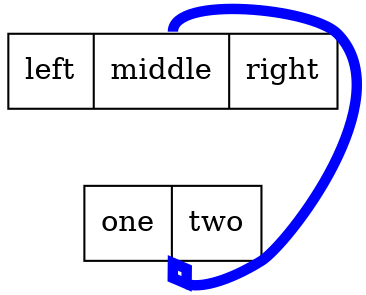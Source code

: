 digraph graph_17
{
	node
	[
		shape = "record"
	]
	edge
	[
		color = "blue"
		penwidth = 5
	]
	node_17_1
	[
		label = "<f0> left|<f1> middle|<f2> right"
	]
	node_17_2
	[
		label = "<f0> one|<f1> two"
	]
	node_17_1:n -> node_17_2:s
	[
		arrowhead = "odiamond"
	]
}
